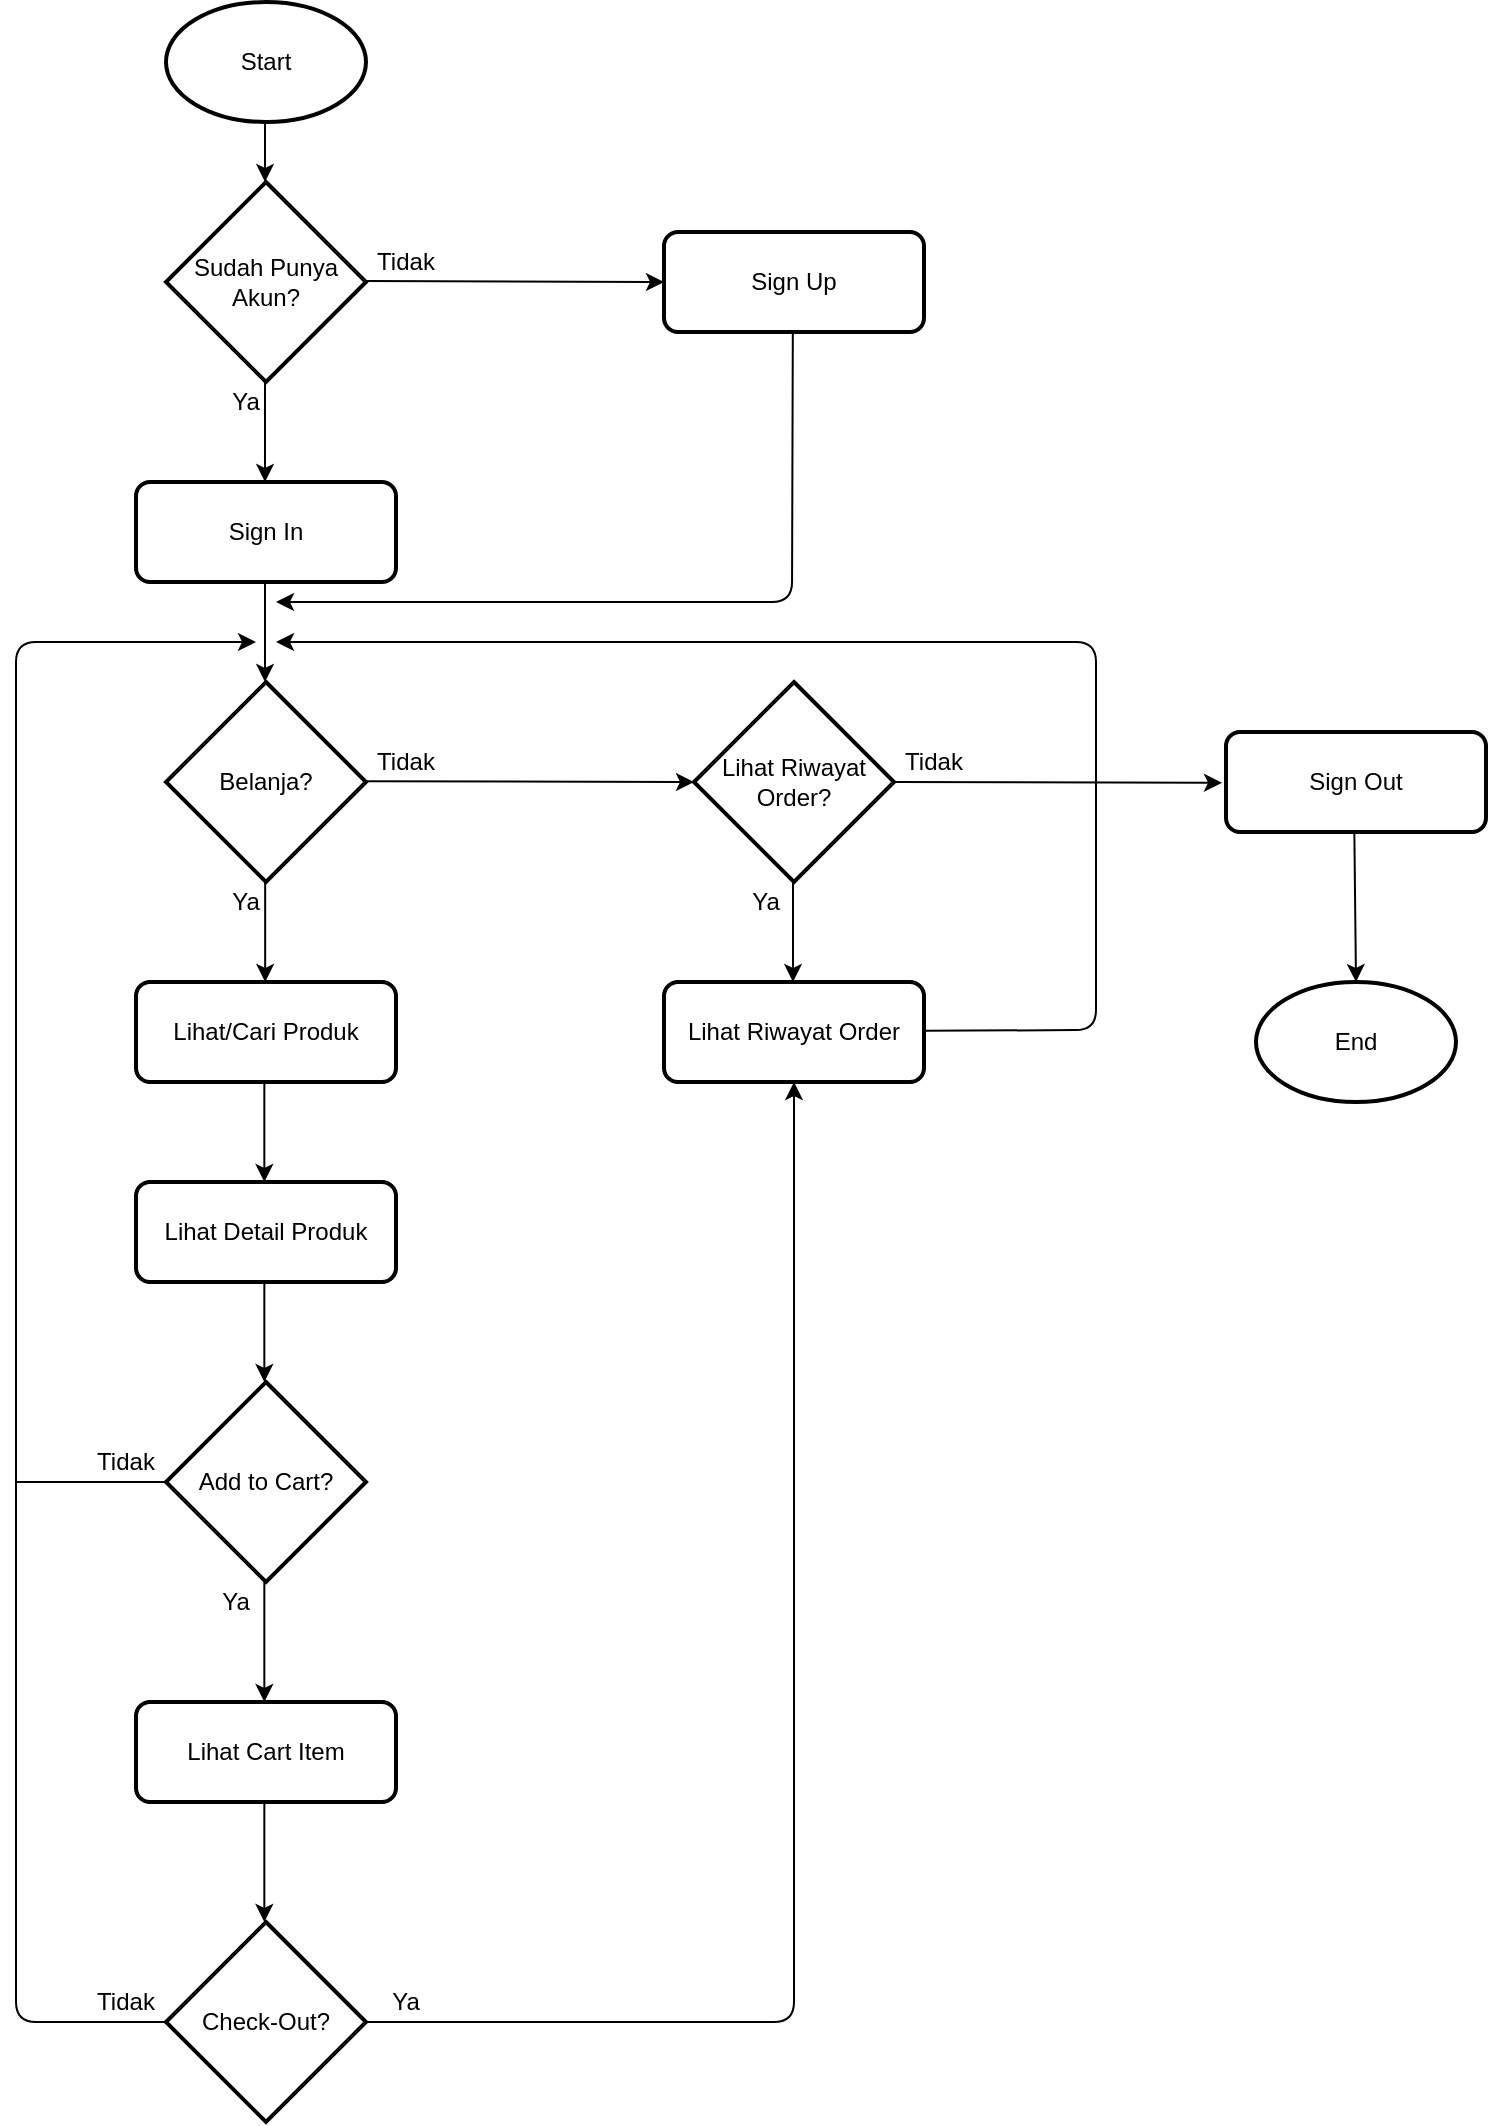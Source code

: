 <mxfile version="14.6.7" type="device" pages="3"><diagram id="52UI8LuDfZfaPLzpaove" name="Flow Client-Side"><mxGraphModel dx="1437" dy="803" grid="1" gridSize="10" guides="1" tooltips="1" connect="1" arrows="1" fold="1" page="1" pageScale="1" pageWidth="827" pageHeight="1169" math="0" shadow="0"><root><mxCell id="hZgIemzy5_HI3gVBsy_I-0"/><mxCell id="hZgIemzy5_HI3gVBsy_I-1" parent="hZgIemzy5_HI3gVBsy_I-0"/><mxCell id="FNafJH12a9QyyDMkoHZB-0" value="Start" style="strokeWidth=2;html=1;shape=mxgraph.flowchart.start_1;whiteSpace=wrap;" parent="hZgIemzy5_HI3gVBsy_I-1" vertex="1"><mxGeometry x="115" y="20" width="100" height="60" as="geometry"/></mxCell><mxCell id="FNafJH12a9QyyDMkoHZB-1" value="Sudah Punya Akun?" style="strokeWidth=2;html=1;shape=mxgraph.flowchart.decision;whiteSpace=wrap;" parent="hZgIemzy5_HI3gVBsy_I-1" vertex="1"><mxGeometry x="115" y="110" width="100" height="100" as="geometry"/></mxCell><mxCell id="FNafJH12a9QyyDMkoHZB-2" value="Sign In" style="rounded=1;whiteSpace=wrap;html=1;absoluteArcSize=1;arcSize=14;strokeWidth=2;" parent="hZgIemzy5_HI3gVBsy_I-1" vertex="1"><mxGeometry x="100" y="260" width="130" height="50" as="geometry"/></mxCell><mxCell id="FNafJH12a9QyyDMkoHZB-3" value="Sign Up" style="rounded=1;whiteSpace=wrap;html=1;absoluteArcSize=1;arcSize=14;strokeWidth=2;" parent="hZgIemzy5_HI3gVBsy_I-1" vertex="1"><mxGeometry x="364" y="135" width="130" height="50" as="geometry"/></mxCell><mxCell id="FNafJH12a9QyyDMkoHZB-4" value="Belanja?" style="strokeWidth=2;html=1;shape=mxgraph.flowchart.decision;whiteSpace=wrap;" parent="hZgIemzy5_HI3gVBsy_I-1" vertex="1"><mxGeometry x="115" y="360" width="100" height="100" as="geometry"/></mxCell><mxCell id="FNafJH12a9QyyDMkoHZB-5" value="Lihat Riwayat Order?" style="strokeWidth=2;html=1;shape=mxgraph.flowchart.decision;whiteSpace=wrap;" parent="hZgIemzy5_HI3gVBsy_I-1" vertex="1"><mxGeometry x="379" y="360" width="100" height="100" as="geometry"/></mxCell><mxCell id="FNafJH12a9QyyDMkoHZB-6" value="Lihat/Cari Produk" style="rounded=1;whiteSpace=wrap;html=1;absoluteArcSize=1;arcSize=14;strokeWidth=2;" parent="hZgIemzy5_HI3gVBsy_I-1" vertex="1"><mxGeometry x="100" y="510" width="130" height="50" as="geometry"/></mxCell><mxCell id="FNafJH12a9QyyDMkoHZB-7" value="Lihat Riwayat Order" style="rounded=1;whiteSpace=wrap;html=1;absoluteArcSize=1;arcSize=14;strokeWidth=2;" parent="hZgIemzy5_HI3gVBsy_I-1" vertex="1"><mxGeometry x="364" y="510" width="130" height="50" as="geometry"/></mxCell><mxCell id="FNafJH12a9QyyDMkoHZB-8" value="Sign Out" style="rounded=1;whiteSpace=wrap;html=1;absoluteArcSize=1;arcSize=14;strokeWidth=2;" parent="hZgIemzy5_HI3gVBsy_I-1" vertex="1"><mxGeometry x="645" y="385" width="130" height="50" as="geometry"/></mxCell><mxCell id="FNafJH12a9QyyDMkoHZB-9" value="Lihat Detail Produk" style="rounded=1;whiteSpace=wrap;html=1;absoluteArcSize=1;arcSize=14;strokeWidth=2;" parent="hZgIemzy5_HI3gVBsy_I-1" vertex="1"><mxGeometry x="100" y="610" width="130" height="50" as="geometry"/></mxCell><mxCell id="FNafJH12a9QyyDMkoHZB-11" value="Add to Cart?" style="strokeWidth=2;html=1;shape=mxgraph.flowchart.decision;whiteSpace=wrap;" parent="hZgIemzy5_HI3gVBsy_I-1" vertex="1"><mxGeometry x="115" y="710" width="100" height="100" as="geometry"/></mxCell><mxCell id="FNafJH12a9QyyDMkoHZB-12" value="" style="endArrow=classic;html=1;" parent="hZgIemzy5_HI3gVBsy_I-1" edge="1"><mxGeometry width="50" height="50" relative="1" as="geometry"><mxPoint x="164.5" y="80" as="sourcePoint"/><mxPoint x="164.5" y="110" as="targetPoint"/></mxGeometry></mxCell><mxCell id="FNafJH12a9QyyDMkoHZB-13" value="Ya" style="text;html=1;strokeColor=none;fillColor=none;align=center;verticalAlign=middle;whiteSpace=wrap;rounded=0;" parent="hZgIemzy5_HI3gVBsy_I-1" vertex="1"><mxGeometry x="135" y="210" width="40" height="20" as="geometry"/></mxCell><mxCell id="FNafJH12a9QyyDMkoHZB-15" value="" style="endArrow=classic;html=1;" parent="hZgIemzy5_HI3gVBsy_I-1" edge="1"><mxGeometry width="50" height="50" relative="1" as="geometry"><mxPoint x="164.5" y="210" as="sourcePoint"/><mxPoint x="164.5" y="260" as="targetPoint"/></mxGeometry></mxCell><mxCell id="FNafJH12a9QyyDMkoHZB-16" value="" style="endArrow=classic;html=1;entryX=0;entryY=0.5;entryDx=0;entryDy=0;" parent="hZgIemzy5_HI3gVBsy_I-1" target="FNafJH12a9QyyDMkoHZB-3" edge="1"><mxGeometry width="50" height="50" relative="1" as="geometry"><mxPoint x="215" y="159.5" as="sourcePoint"/><mxPoint x="275" y="159.5" as="targetPoint"/></mxGeometry></mxCell><mxCell id="FNafJH12a9QyyDMkoHZB-17" value="Tidak" style="text;html=1;strokeColor=none;fillColor=none;align=center;verticalAlign=middle;whiteSpace=wrap;rounded=0;" parent="hZgIemzy5_HI3gVBsy_I-1" vertex="1"><mxGeometry x="215" y="140" width="40" height="20" as="geometry"/></mxCell><mxCell id="FNafJH12a9QyyDMkoHZB-20" value="" style="endArrow=classic;html=1;" parent="hZgIemzy5_HI3gVBsy_I-1" edge="1"><mxGeometry width="50" height="50" relative="1" as="geometry"><mxPoint x="428.41" y="185" as="sourcePoint"/><mxPoint x="170" y="320" as="targetPoint"/><Array as="points"><mxPoint x="428" y="320"/></Array></mxGeometry></mxCell><mxCell id="FNafJH12a9QyyDMkoHZB-22" value="" style="endArrow=classic;html=1;" parent="hZgIemzy5_HI3gVBsy_I-1" edge="1"><mxGeometry width="50" height="50" relative="1" as="geometry"><mxPoint x="164.5" y="310" as="sourcePoint"/><mxPoint x="164.5" y="360" as="targetPoint"/></mxGeometry></mxCell><mxCell id="FNafJH12a9QyyDMkoHZB-23" value="" style="endArrow=classic;html=1;entryX=0;entryY=0.5;entryDx=0;entryDy=0;entryPerimeter=0;" parent="hZgIemzy5_HI3gVBsy_I-1" target="FNafJH12a9QyyDMkoHZB-5" edge="1"><mxGeometry width="50" height="50" relative="1" as="geometry"><mxPoint x="215" y="409.58" as="sourcePoint"/><mxPoint x="275" y="409.58" as="targetPoint"/></mxGeometry></mxCell><mxCell id="FNafJH12a9QyyDMkoHZB-24" value="" style="endArrow=classic;html=1;" parent="hZgIemzy5_HI3gVBsy_I-1" edge="1"><mxGeometry width="50" height="50" relative="1" as="geometry"><mxPoint x="164.58" y="460" as="sourcePoint"/><mxPoint x="164.58" y="510" as="targetPoint"/></mxGeometry></mxCell><mxCell id="FNafJH12a9QyyDMkoHZB-25" value="Ya" style="text;html=1;strokeColor=none;fillColor=none;align=center;verticalAlign=middle;whiteSpace=wrap;rounded=0;" parent="hZgIemzy5_HI3gVBsy_I-1" vertex="1"><mxGeometry x="135" y="460" width="40" height="20" as="geometry"/></mxCell><mxCell id="FNafJH12a9QyyDMkoHZB-26" value="Tidak" style="text;html=1;strokeColor=none;fillColor=none;align=center;verticalAlign=middle;whiteSpace=wrap;rounded=0;" parent="hZgIemzy5_HI3gVBsy_I-1" vertex="1"><mxGeometry x="215" y="390" width="40" height="20" as="geometry"/></mxCell><mxCell id="FNafJH12a9QyyDMkoHZB-28" value="" style="endArrow=classic;html=1;entryX=0;entryY=0.5;entryDx=0;entryDy=0;entryPerimeter=0;" parent="hZgIemzy5_HI3gVBsy_I-1" edge="1"><mxGeometry width="50" height="50" relative="1" as="geometry"><mxPoint x="479" y="410.0" as="sourcePoint"/><mxPoint x="643" y="410.42" as="targetPoint"/></mxGeometry></mxCell><mxCell id="FNafJH12a9QyyDMkoHZB-29" value="" style="endArrow=classic;html=1;" parent="hZgIemzy5_HI3gVBsy_I-1" edge="1"><mxGeometry width="50" height="50" relative="1" as="geometry"><mxPoint x="428.5" y="460" as="sourcePoint"/><mxPoint x="428.5" y="510" as="targetPoint"/></mxGeometry></mxCell><mxCell id="FNafJH12a9QyyDMkoHZB-30" value="Ya" style="text;html=1;strokeColor=none;fillColor=none;align=center;verticalAlign=middle;whiteSpace=wrap;rounded=0;" parent="hZgIemzy5_HI3gVBsy_I-1" vertex="1"><mxGeometry x="395" y="460" width="40" height="20" as="geometry"/></mxCell><mxCell id="FNafJH12a9QyyDMkoHZB-31" value="Tidak" style="text;html=1;strokeColor=none;fillColor=none;align=center;verticalAlign=middle;whiteSpace=wrap;rounded=0;" parent="hZgIemzy5_HI3gVBsy_I-1" vertex="1"><mxGeometry x="479" y="390" width="40" height="20" as="geometry"/></mxCell><mxCell id="FNafJH12a9QyyDMkoHZB-33" value="" style="endArrow=classic;html=1;" parent="hZgIemzy5_HI3gVBsy_I-1" edge="1"><mxGeometry width="50" height="50" relative="1" as="geometry"><mxPoint x="164.17" y="560" as="sourcePoint"/><mxPoint x="164.17" y="610" as="targetPoint"/></mxGeometry></mxCell><mxCell id="FNafJH12a9QyyDMkoHZB-34" value="" style="endArrow=classic;html=1;" parent="hZgIemzy5_HI3gVBsy_I-1" edge="1"><mxGeometry width="50" height="50" relative="1" as="geometry"><mxPoint x="164.17" y="660" as="sourcePoint"/><mxPoint x="164.17" y="710" as="targetPoint"/></mxGeometry></mxCell><mxCell id="FNafJH12a9QyyDMkoHZB-37" value="" style="endArrow=classic;html=1;" parent="hZgIemzy5_HI3gVBsy_I-1" edge="1"><mxGeometry width="50" height="50" relative="1" as="geometry"><mxPoint x="494" y="534.41" as="sourcePoint"/><mxPoint x="170" y="340" as="targetPoint"/><Array as="points"><mxPoint x="580" y="534"/><mxPoint x="580" y="340"/></Array></mxGeometry></mxCell><mxCell id="FNafJH12a9QyyDMkoHZB-41" value="Tidak" style="text;html=1;strokeColor=none;fillColor=none;align=center;verticalAlign=middle;whiteSpace=wrap;rounded=0;" parent="hZgIemzy5_HI3gVBsy_I-1" vertex="1"><mxGeometry x="75" y="740" width="40" height="20" as="geometry"/></mxCell><mxCell id="FNafJH12a9QyyDMkoHZB-50" value="" style="endArrow=classic;html=1;exitX=0;exitY=0.5;exitDx=0;exitDy=0;exitPerimeter=0;" parent="hZgIemzy5_HI3gVBsy_I-1" source="FNafJH12a9QyyDMkoHZB-56" edge="1"><mxGeometry width="50" height="50" relative="1" as="geometry"><mxPoint x="110" y="760" as="sourcePoint"/><mxPoint x="160" y="340" as="targetPoint"/><Array as="points"><mxPoint x="40" y="1030"/><mxPoint x="40" y="340"/></Array></mxGeometry></mxCell><mxCell id="FNafJH12a9QyyDMkoHZB-51" value="" style="endArrow=classic;html=1;" parent="hZgIemzy5_HI3gVBsy_I-1" edge="1"><mxGeometry width="50" height="50" relative="1" as="geometry"><mxPoint x="164.17" y="810" as="sourcePoint"/><mxPoint x="164.17" y="870" as="targetPoint"/></mxGeometry></mxCell><mxCell id="FNafJH12a9QyyDMkoHZB-52" value="Lihat Cart Item" style="rounded=1;whiteSpace=wrap;html=1;absoluteArcSize=1;arcSize=14;strokeWidth=2;" parent="hZgIemzy5_HI3gVBsy_I-1" vertex="1"><mxGeometry x="100" y="870" width="130" height="50" as="geometry"/></mxCell><mxCell id="FNafJH12a9QyyDMkoHZB-53" value="Ya" style="text;html=1;strokeColor=none;fillColor=none;align=center;verticalAlign=middle;whiteSpace=wrap;rounded=0;" parent="hZgIemzy5_HI3gVBsy_I-1" vertex="1"><mxGeometry x="130" y="810" width="40" height="20" as="geometry"/></mxCell><mxCell id="FNafJH12a9QyyDMkoHZB-56" value="Check-Out?" style="strokeWidth=2;html=1;shape=mxgraph.flowchart.decision;whiteSpace=wrap;" parent="hZgIemzy5_HI3gVBsy_I-1" vertex="1"><mxGeometry x="115" y="980" width="100" height="100" as="geometry"/></mxCell><mxCell id="FNafJH12a9QyyDMkoHZB-57" value="" style="endArrow=classic;html=1;" parent="hZgIemzy5_HI3gVBsy_I-1" edge="1"><mxGeometry width="50" height="50" relative="1" as="geometry"><mxPoint x="164.17" y="920.0" as="sourcePoint"/><mxPoint x="164.17" y="980.0" as="targetPoint"/></mxGeometry></mxCell><mxCell id="FNafJH12a9QyyDMkoHZB-59" value="" style="endArrow=none;html=1;" parent="hZgIemzy5_HI3gVBsy_I-1" edge="1"><mxGeometry width="50" height="50" relative="1" as="geometry"><mxPoint x="40" y="760" as="sourcePoint"/><mxPoint x="115" y="760" as="targetPoint"/></mxGeometry></mxCell><mxCell id="FNafJH12a9QyyDMkoHZB-60" value="Tidak" style="text;html=1;strokeColor=none;fillColor=none;align=center;verticalAlign=middle;whiteSpace=wrap;rounded=0;" parent="hZgIemzy5_HI3gVBsy_I-1" vertex="1"><mxGeometry x="75" y="1010" width="40" height="20" as="geometry"/></mxCell><mxCell id="FNafJH12a9QyyDMkoHZB-61" value="" style="endArrow=classic;html=1;entryX=0.5;entryY=1;entryDx=0;entryDy=0;" parent="hZgIemzy5_HI3gVBsy_I-1" target="FNafJH12a9QyyDMkoHZB-7" edge="1"><mxGeometry width="50" height="50" relative="1" as="geometry"><mxPoint x="215" y="1030" as="sourcePoint"/><mxPoint x="710" y="1030" as="targetPoint"/><Array as="points"><mxPoint x="429" y="1030"/></Array></mxGeometry></mxCell><mxCell id="FNafJH12a9QyyDMkoHZB-62" value="Ya" style="text;html=1;strokeColor=none;fillColor=none;align=center;verticalAlign=middle;whiteSpace=wrap;rounded=0;" parent="hZgIemzy5_HI3gVBsy_I-1" vertex="1"><mxGeometry x="215" y="1010" width="40" height="20" as="geometry"/></mxCell><mxCell id="bkKfjKQKY4PSpqMI1vLi-0" value="End" style="strokeWidth=2;html=1;shape=mxgraph.flowchart.start_1;whiteSpace=wrap;" parent="hZgIemzy5_HI3gVBsy_I-1" vertex="1"><mxGeometry x="660" y="510" width="100" height="60" as="geometry"/></mxCell><mxCell id="bkKfjKQKY4PSpqMI1vLi-1" value="" style="endArrow=classic;html=1;entryX=0.5;entryY=0;entryDx=0;entryDy=0;entryPerimeter=0;" parent="hZgIemzy5_HI3gVBsy_I-1" target="bkKfjKQKY4PSpqMI1vLi-0" edge="1"><mxGeometry width="50" height="50" relative="1" as="geometry"><mxPoint x="709.17" y="435" as="sourcePoint"/><mxPoint x="709.17" y="485" as="targetPoint"/></mxGeometry></mxCell></root></mxGraphModel></diagram><diagram id="YGA8YciYrYD4RO3T5GDk" name="Flow Admin-Side"><mxGraphModel dx="1483" dy="829" grid="1" gridSize="10" guides="1" tooltips="1" connect="1" arrows="1" fold="1" page="1" pageScale="1" pageWidth="827" pageHeight="1169" math="0" shadow="0"><root><mxCell id="NArUpX6bmRY4_k9SDaYH-0"/><mxCell id="NArUpX6bmRY4_k9SDaYH-1" parent="NArUpX6bmRY4_k9SDaYH-0"/><mxCell id="Z8guJ-mG1oAMElBtLzYN-0" value="Start" style="strokeWidth=2;html=1;shape=mxgraph.flowchart.start_1;whiteSpace=wrap;" vertex="1" parent="NArUpX6bmRY4_k9SDaYH-1"><mxGeometry x="110" y="20" width="100" height="60" as="geometry"/></mxCell><mxCell id="Z8guJ-mG1oAMElBtLzYN-1" value="Page" style="strokeWidth=2;html=1;shape=mxgraph.flowchart.decision;whiteSpace=wrap;" vertex="1" parent="NArUpX6bmRY4_k9SDaYH-1"><mxGeometry x="110" y="250" width="100" height="100" as="geometry"/></mxCell><mxCell id="VA48z-obErC76xnx7aSf-0" value="Manage" style="rounded=1;whiteSpace=wrap;html=1;absoluteArcSize=1;arcSize=14;strokeWidth=2;" vertex="1" parent="NArUpX6bmRY4_k9SDaYH-1"><mxGeometry x="95" y="410" width="130" height="50" as="geometry"/></mxCell><mxCell id="VA48z-obErC76xnx7aSf-1" value="Dashboard" style="rounded=1;whiteSpace=wrap;html=1;absoluteArcSize=1;arcSize=14;strokeWidth=2;" vertex="1" parent="NArUpX6bmRY4_k9SDaYH-1"><mxGeometry x="95" y="140" width="130" height="50" as="geometry"/></mxCell><mxCell id="VA48z-obErC76xnx7aSf-2" value="" style="endArrow=classic;html=1;" edge="1" parent="NArUpX6bmRY4_k9SDaYH-1"><mxGeometry width="50" height="50" relative="1" as="geometry"><mxPoint x="159.5" y="80" as="sourcePoint"/><mxPoint x="159.5" y="140" as="targetPoint"/></mxGeometry></mxCell><mxCell id="VA48z-obErC76xnx7aSf-4" value="" style="endArrow=classic;html=1;" edge="1" parent="NArUpX6bmRY4_k9SDaYH-1"><mxGeometry width="50" height="50" relative="1" as="geometry"><mxPoint x="159.5" y="350" as="sourcePoint"/><mxPoint x="159.5" y="410" as="targetPoint"/></mxGeometry></mxCell><mxCell id="VA48z-obErC76xnx7aSf-5" value="Monitor :&lt;br&gt;User,&lt;br&gt;Brand,&lt;br&gt;Produk,&lt;br&gt;Order" style="rounded=1;whiteSpace=wrap;html=1;absoluteArcSize=1;arcSize=14;strokeWidth=2;" vertex="1" parent="NArUpX6bmRY4_k9SDaYH-1"><mxGeometry x="300" y="125" width="170" height="80" as="geometry"/></mxCell><mxCell id="VA48z-obErC76xnx7aSf-6" value="" style="endArrow=classic;html=1;entryX=0;entryY=0.5;entryDx=0;entryDy=0;" edge="1" parent="NArUpX6bmRY4_k9SDaYH-1" target="VA48z-obErC76xnx7aSf-5"><mxGeometry width="50" height="50" relative="1" as="geometry"><mxPoint x="225" y="164.5" as="sourcePoint"/><mxPoint x="275" y="164.5" as="targetPoint"/></mxGeometry></mxCell><mxCell id="VA48z-obErC76xnx7aSf-10" value="Produk" style="rounded=1;whiteSpace=wrap;html=1;absoluteArcSize=1;arcSize=14;strokeWidth=2;" vertex="1" parent="NArUpX6bmRY4_k9SDaYH-1"><mxGeometry x="309" y="535" width="130" height="50" as="geometry"/></mxCell><mxCell id="VA48z-obErC76xnx7aSf-11" value="Tambah?" style="rhombus;whiteSpace=wrap;html=1;" vertex="1" parent="NArUpX6bmRY4_k9SDaYH-1"><mxGeometry x="334" y="395" width="80" height="80" as="geometry"/></mxCell><mxCell id="VA48z-obErC76xnx7aSf-12" value="Brand" style="rounded=1;whiteSpace=wrap;html=1;absoluteArcSize=1;arcSize=14;strokeWidth=2;" vertex="1" parent="NArUpX6bmRY4_k9SDaYH-1"><mxGeometry x="510" y="410" width="130" height="50" as="geometry"/></mxCell><mxCell id="VA48z-obErC76xnx7aSf-13" value="" style="endArrow=classic;html=1;entryX=0;entryY=0.5;entryDx=0;entryDy=0;" edge="1" parent="NArUpX6bmRY4_k9SDaYH-1" target="VA48z-obErC76xnx7aSf-11"><mxGeometry width="50" height="50" relative="1" as="geometry"><mxPoint x="225" y="434.5" as="sourcePoint"/><mxPoint x="330" y="435" as="targetPoint"/></mxGeometry></mxCell><mxCell id="VA48z-obErC76xnx7aSf-14" value="" style="endArrow=classic;html=1;entryX=0;entryY=0.5;entryDx=0;entryDy=0;" edge="1" parent="NArUpX6bmRY4_k9SDaYH-1" target="VA48z-obErC76xnx7aSf-12"><mxGeometry width="50" height="50" relative="1" as="geometry"><mxPoint x="414.0" y="434.5" as="sourcePoint"/><mxPoint x="493" y="435.5" as="targetPoint"/></mxGeometry></mxCell><mxCell id="VA48z-obErC76xnx7aSf-15" value="" style="endArrow=classic;html=1;" edge="1" parent="NArUpX6bmRY4_k9SDaYH-1"><mxGeometry width="50" height="50" relative="1" as="geometry"><mxPoint x="373.5" y="475" as="sourcePoint"/><mxPoint x="373.5" y="535" as="targetPoint"/></mxGeometry></mxCell><mxCell id="TZ3FrCHyANp8wbHE4HF_-0" value="" style="endArrow=classic;html=1;" edge="1" parent="NArUpX6bmRY4_k9SDaYH-1"><mxGeometry width="50" height="50" relative="1" as="geometry"><mxPoint x="574.5" y="410" as="sourcePoint"/><mxPoint x="160" y="380" as="targetPoint"/><Array as="points"><mxPoint x="575" y="380"/></Array></mxGeometry></mxCell><mxCell id="TZ3FrCHyANp8wbHE4HF_-1" value="" style="endArrow=classic;html=1;" edge="1" parent="NArUpX6bmRY4_k9SDaYH-1"><mxGeometry width="50" height="50" relative="1" as="geometry"><mxPoint x="373.5" y="585" as="sourcePoint"/><mxPoint x="160" y="380" as="targetPoint"/><Array as="points"><mxPoint x="374" y="610"/><mxPoint x="80" y="610"/><mxPoint x="80" y="380"/></Array></mxGeometry></mxCell><mxCell id="TZ3FrCHyANp8wbHE4HF_-2" value="End" style="strokeWidth=2;html=1;shape=mxgraph.flowchart.start_1;whiteSpace=wrap;" vertex="1" parent="NArUpX6bmRY4_k9SDaYH-1"><mxGeometry x="690" y="270" width="100" height="60" as="geometry"/></mxCell><mxCell id="TZ3FrCHyANp8wbHE4HF_-3" value="" style="endArrow=classic;html=1;entryX=0;entryY=0.5;entryDx=0;entryDy=0;entryPerimeter=0;" edge="1" parent="NArUpX6bmRY4_k9SDaYH-1" target="TZ3FrCHyANp8wbHE4HF_-2"><mxGeometry width="50" height="50" relative="1" as="geometry"><mxPoint x="210" y="299.5" as="sourcePoint"/><mxPoint x="270" y="299.5" as="targetPoint"/></mxGeometry></mxCell><mxCell id="TZ3FrCHyANp8wbHE4HF_-4" value="" style="endArrow=classic;html=1;entryX=0;entryY=0.5;entryDx=0;entryDy=0;entryPerimeter=0;" edge="1" parent="NArUpX6bmRY4_k9SDaYH-1" target="Z8guJ-mG1oAMElBtLzYN-1"><mxGeometry width="50" height="50" relative="1" as="geometry"><mxPoint x="159.5" y="460" as="sourcePoint"/><mxPoint x="40" y="250" as="targetPoint"/><Array as="points"><mxPoint x="160" y="480"/><mxPoint x="40" y="480"/><mxPoint x="40" y="300"/></Array></mxGeometry></mxCell><mxCell id="HPUJLRkJZH7FoIbB9IVr-0" value="" style="endArrow=classic;startArrow=classic;html=1;exitX=0.5;exitY=0;exitDx=0;exitDy=0;exitPerimeter=0;" edge="1" parent="NArUpX6bmRY4_k9SDaYH-1" source="Z8guJ-mG1oAMElBtLzYN-1"><mxGeometry width="50" height="50" relative="1" as="geometry"><mxPoint x="159.5" y="240" as="sourcePoint"/><mxPoint x="159.5" y="190" as="targetPoint"/></mxGeometry></mxCell></root></mxGraphModel></diagram><diagram id="cztu2z-_U51SJz3YjzcG" name="Data Flow Program"><mxGraphModel dx="862" dy="482" grid="1" gridSize="10" guides="1" tooltips="1" connect="1" arrows="1" fold="1" page="1" pageScale="1" pageWidth="827" pageHeight="1169" math="0" shadow="0"><root><mxCell id="IFunx1pGRhLlbRDMfRcq-0"/><mxCell id="IFunx1pGRhLlbRDMfRcq-1" parent="IFunx1pGRhLlbRDMfRcq-0"/><mxCell id="S6rJ6YeWOAEfqesttd7h-1" value="CloudFireStore(DB)" style="strokeWidth=2;html=1;shape=mxgraph.flowchart.database;whiteSpace=wrap;fontSize=20;" parent="IFunx1pGRhLlbRDMfRcq-1" vertex="1"><mxGeometry x="550" y="480" width="180" height="195" as="geometry"/></mxCell><mxCell id="S6rJ6YeWOAEfqesttd7h-5" value="" style="rounded=1;whiteSpace=wrap;html=1;absoluteArcSize=1;arcSize=14;strokeWidth=2;" parent="IFunx1pGRhLlbRDMfRcq-1" vertex="1"><mxGeometry x="70" y="110" width="130" height="280" as="geometry"/></mxCell><mxCell id="S6rJ6YeWOAEfqesttd7h-29" value="UI Object Data" style="rounded=1;whiteSpace=wrap;html=1;absoluteArcSize=1;arcSize=14;strokeWidth=2;fontSize=15;" parent="IFunx1pGRhLlbRDMfRcq-1" vertex="1"><mxGeometry x="85" y="150" width="105" height="220" as="geometry"/></mxCell><mxCell id="S6rJ6YeWOAEfqesttd7h-30" value="Lets Shop App" style="text;html=1;strokeColor=none;fillColor=none;align=center;verticalAlign=middle;whiteSpace=wrap;rounded=0;fontSize=15;" parent="IFunx1pGRhLlbRDMfRcq-1" vertex="1"><mxGeometry x="82.5" y="120" width="97.5" height="20" as="geometry"/></mxCell><mxCell id="S6rJ6YeWOAEfqesttd7h-39" value="Services" style="rounded=1;whiteSpace=wrap;html=1;absoluteArcSize=1;arcSize=14;strokeWidth=2;fontSize=20;" parent="IFunx1pGRhLlbRDMfRcq-1" vertex="1"><mxGeometry x="580" y="200" width="100" height="100" as="geometry"/></mxCell><mxCell id="S6rJ6YeWOAEfqesttd7h-40" value="Models" style="rounded=1;whiteSpace=wrap;html=1;absoluteArcSize=1;arcSize=14;strokeWidth=2;fontSize=20;" parent="IFunx1pGRhLlbRDMfRcq-1" vertex="1"><mxGeometry x="290" y="290" width="100" height="100" as="geometry"/></mxCell><mxCell id="S6rJ6YeWOAEfqesttd7h-41" value="Provider" style="rounded=1;whiteSpace=wrap;html=1;absoluteArcSize=1;arcSize=14;strokeWidth=2;fontSize=20;" parent="IFunx1pGRhLlbRDMfRcq-1" vertex="1"><mxGeometry x="290" y="110" width="100" height="100" as="geometry"/></mxCell><mxCell id="S6rJ6YeWOAEfqesttd7h-43" value="" style="endArrow=none;dashed=1;html=1;dashPattern=1 3;strokeWidth=2;" parent="IFunx1pGRhLlbRDMfRcq-1" edge="1"><mxGeometry width="50" height="50" relative="1" as="geometry"><mxPoint x="40" y="440" as="sourcePoint"/><mxPoint x="40" y="40" as="targetPoint"/></mxGeometry></mxCell><mxCell id="S6rJ6YeWOAEfqesttd7h-44" value="" style="endArrow=none;dashed=1;html=1;dashPattern=1 3;strokeWidth=2;" parent="IFunx1pGRhLlbRDMfRcq-1" edge="1"><mxGeometry width="50" height="50" relative="1" as="geometry"><mxPoint x="40" y="440" as="sourcePoint"/><mxPoint x="810" y="440" as="targetPoint"/></mxGeometry></mxCell><mxCell id="S6rJ6YeWOAEfqesttd7h-47" value="" style="rounded=1;whiteSpace=wrap;html=1;absoluteArcSize=1;arcSize=14;strokeWidth=2;" parent="IFunx1pGRhLlbRDMfRcq-1" vertex="1"><mxGeometry x="70" y="780" width="130" height="280" as="geometry"/></mxCell><mxCell id="S6rJ6YeWOAEfqesttd7h-48" value="UI Object Data" style="rounded=1;whiteSpace=wrap;html=1;absoluteArcSize=1;arcSize=14;strokeWidth=2;fontSize=15;" parent="IFunx1pGRhLlbRDMfRcq-1" vertex="1"><mxGeometry x="82.5" y="820" width="105" height="220" as="geometry"/></mxCell><mxCell id="S6rJ6YeWOAEfqesttd7h-49" value="Services" style="rounded=1;whiteSpace=wrap;html=1;absoluteArcSize=1;arcSize=14;strokeWidth=2;fontSize=20;" parent="IFunx1pGRhLlbRDMfRcq-1" vertex="1"><mxGeometry x="590" y="870" width="100" height="100" as="geometry"/></mxCell><mxCell id="S6rJ6YeWOAEfqesttd7h-51" value="Provider" style="rounded=1;whiteSpace=wrap;html=1;absoluteArcSize=1;arcSize=14;strokeWidth=2;fontSize=20;" parent="IFunx1pGRhLlbRDMfRcq-1" vertex="1"><mxGeometry x="290" y="870" width="100" height="100" as="geometry"/></mxCell><mxCell id="S6rJ6YeWOAEfqesttd7h-54" value="Lest Shop Admin App" style="text;html=1;strokeColor=none;fillColor=none;align=center;verticalAlign=middle;whiteSpace=wrap;rounded=0;fontSize=15;" parent="IFunx1pGRhLlbRDMfRcq-1" vertex="1"><mxGeometry x="77.5" y="790" width="120" height="20" as="geometry"/></mxCell><mxCell id="S6rJ6YeWOAEfqesttd7h-56" value="" style="endArrow=none;dashed=1;html=1;dashPattern=1 3;strokeWidth=2;" parent="IFunx1pGRhLlbRDMfRcq-1" edge="1"><mxGeometry width="50" height="50" relative="1" as="geometry"><mxPoint x="40" y="40" as="sourcePoint"/><mxPoint x="810" y="40" as="targetPoint"/></mxGeometry></mxCell><mxCell id="S6rJ6YeWOAEfqesttd7h-57" value="" style="endArrow=none;dashed=1;html=1;dashPattern=1 3;strokeWidth=2;" parent="IFunx1pGRhLlbRDMfRcq-1" edge="1"><mxGeometry width="50" height="50" relative="1" as="geometry"><mxPoint x="810" y="440" as="sourcePoint"/><mxPoint x="810" y="40" as="targetPoint"/></mxGeometry></mxCell><mxCell id="S6rJ6YeWOAEfqesttd7h-58" value="Client-Side" style="text;html=1;strokeColor=none;fillColor=none;align=center;verticalAlign=middle;whiteSpace=wrap;rounded=0;fontSize=28;" parent="IFunx1pGRhLlbRDMfRcq-1" vertex="1"><mxGeometry x="39" y="40" width="151" height="60" as="geometry"/></mxCell><mxCell id="S6rJ6YeWOAEfqesttd7h-59" value="" style="endArrow=none;dashed=1;html=1;dashPattern=1 3;strokeWidth=2;" parent="IFunx1pGRhLlbRDMfRcq-1" edge="1"><mxGeometry width="50" height="50" relative="1" as="geometry"><mxPoint x="40" y="1119.29" as="sourcePoint"/><mxPoint x="40" y="719.29" as="targetPoint"/></mxGeometry></mxCell><mxCell id="S6rJ6YeWOAEfqesttd7h-60" value="" style="endArrow=none;dashed=1;html=1;dashPattern=1 3;strokeWidth=2;" parent="IFunx1pGRhLlbRDMfRcq-1" edge="1"><mxGeometry width="50" height="50" relative="1" as="geometry"><mxPoint x="40" y="1119.29" as="sourcePoint"/><mxPoint x="810" y="1119.29" as="targetPoint"/></mxGeometry></mxCell><mxCell id="S6rJ6YeWOAEfqesttd7h-61" value="" style="endArrow=none;dashed=1;html=1;dashPattern=1 3;strokeWidth=2;" parent="IFunx1pGRhLlbRDMfRcq-1" edge="1"><mxGeometry width="50" height="50" relative="1" as="geometry"><mxPoint x="40" y="719.29" as="sourcePoint"/><mxPoint x="810" y="719.29" as="targetPoint"/></mxGeometry></mxCell><mxCell id="S6rJ6YeWOAEfqesttd7h-62" value="" style="endArrow=none;dashed=1;html=1;dashPattern=1 3;strokeWidth=2;" parent="IFunx1pGRhLlbRDMfRcq-1" edge="1"><mxGeometry width="50" height="50" relative="1" as="geometry"><mxPoint x="810" y="1119.29" as="sourcePoint"/><mxPoint x="810" y="719.29" as="targetPoint"/></mxGeometry></mxCell><mxCell id="S6rJ6YeWOAEfqesttd7h-63" value="Admin-Side" style="text;html=1;strokeColor=none;fillColor=none;align=center;verticalAlign=middle;whiteSpace=wrap;rounded=0;fontSize=28;" parent="IFunx1pGRhLlbRDMfRcq-1" vertex="1"><mxGeometry x="39" y="719.29" width="151" height="60" as="geometry"/></mxCell><mxCell id="S6rJ6YeWOAEfqesttd7h-64" value="" style="endArrow=classic;html=1;fontSize=28;exitX=0.5;exitY=0;exitDx=0;exitDy=0;entryX=0.5;entryY=1;entryDx=0;entryDy=0;entryPerimeter=0;" parent="IFunx1pGRhLlbRDMfRcq-1" source="S6rJ6YeWOAEfqesttd7h-49" target="S6rJ6YeWOAEfqesttd7h-1" edge="1"><mxGeometry width="50" height="50" relative="1" as="geometry"><mxPoint x="650" y="860" as="sourcePoint"/><mxPoint x="650" y="670" as="targetPoint"/></mxGeometry></mxCell><mxCell id="S6rJ6YeWOAEfqesttd7h-65" value="" style="endArrow=classic;html=1;fontSize=28;exitX=0.433;exitY=0.999;exitDx=0;exitDy=0;exitPerimeter=0;entryX=0.38;entryY=-0.002;entryDx=0;entryDy=0;entryPerimeter=0;" parent="IFunx1pGRhLlbRDMfRcq-1" source="S6rJ6YeWOAEfqesttd7h-1" target="S6rJ6YeWOAEfqesttd7h-49" edge="1"><mxGeometry width="50" height="50" relative="1" as="geometry"><mxPoint x="629" y="680" as="sourcePoint"/><mxPoint x="629.29" y="870" as="targetPoint"/></mxGeometry></mxCell><mxCell id="S6rJ6YeWOAEfqesttd7h-66" value="" style="endArrow=classic;html=1;fontSize=28;entryX=0.551;entryY=0.998;entryDx=0;entryDy=0;entryPerimeter=0;" parent="IFunx1pGRhLlbRDMfRcq-1" target="S6rJ6YeWOAEfqesttd7h-39" edge="1"><mxGeometry width="50" height="50" relative="1" as="geometry"><mxPoint x="635" y="478" as="sourcePoint"/><mxPoint x="640" y="310" as="targetPoint"/></mxGeometry></mxCell><mxCell id="S6rJ6YeWOAEfqesttd7h-67" value="" style="endArrow=classic;html=1;fontSize=28;exitX=0.445;exitY=1.01;exitDx=0;exitDy=0;exitPerimeter=0;entryX=0.418;entryY=-0.005;entryDx=0;entryDy=0;entryPerimeter=0;" parent="IFunx1pGRhLlbRDMfRcq-1" source="S6rJ6YeWOAEfqesttd7h-39" target="S6rJ6YeWOAEfqesttd7h-1" edge="1"><mxGeometry width="50" height="50" relative="1" as="geometry"><mxPoint x="619" y="304" as="sourcePoint"/><mxPoint x="618.93" y="480" as="targetPoint"/></mxGeometry></mxCell><mxCell id="S6rJ6YeWOAEfqesttd7h-69" value="" style="endArrow=none;html=1;fontSize=28;" parent="IFunx1pGRhLlbRDMfRcq-1" edge="1"><mxGeometry width="50" height="50" relative="1" as="geometry"><mxPoint x="580" y="230" as="sourcePoint"/><mxPoint x="543" y="230" as="targetPoint"/></mxGeometry></mxCell><mxCell id="S6rJ6YeWOAEfqesttd7h-74" value="" style="endArrow=classic;html=1;fontSize=28;entryX=0.597;entryY=0.008;entryDx=0;entryDy=0;entryPerimeter=0;exitX=0.602;exitY=0.992;exitDx=0;exitDy=0;exitPerimeter=0;" parent="IFunx1pGRhLlbRDMfRcq-1" source="S6rJ6YeWOAEfqesttd7h-41" target="S6rJ6YeWOAEfqesttd7h-40" edge="1"><mxGeometry width="50" height="50" relative="1" as="geometry"><mxPoint x="350" y="220" as="sourcePoint"/><mxPoint x="350" y="276.25" as="targetPoint"/></mxGeometry></mxCell><mxCell id="S6rJ6YeWOAEfqesttd7h-75" value="" style="endArrow=classic;html=1;fontSize=28;exitX=0.404;exitY=-0.023;exitDx=0;exitDy=0;exitPerimeter=0;" parent="IFunx1pGRhLlbRDMfRcq-1" source="S6rJ6YeWOAEfqesttd7h-40" edge="1"><mxGeometry width="50" height="50" relative="1" as="geometry"><mxPoint x="330" y="280" as="sourcePoint"/><mxPoint x="330" y="210" as="targetPoint"/></mxGeometry></mxCell><mxCell id="S6rJ6YeWOAEfqesttd7h-76" value="" style="endArrow=classic;html=1;fontSize=28;entryX=1.004;entryY=0.322;entryDx=0;entryDy=0;entryPerimeter=0;" parent="IFunx1pGRhLlbRDMfRcq-1" target="S6rJ6YeWOAEfqesttd7h-40" edge="1"><mxGeometry width="50" height="50" relative="1" as="geometry"><mxPoint x="540" y="322" as="sourcePoint"/><mxPoint x="394" y="323" as="targetPoint"/></mxGeometry></mxCell><mxCell id="S6rJ6YeWOAEfqesttd7h-77" value="" style="endArrow=none;html=1;fontSize=28;" parent="IFunx1pGRhLlbRDMfRcq-1" edge="1"><mxGeometry width="50" height="50" relative="1" as="geometry"><mxPoint x="540" y="320" as="sourcePoint"/><mxPoint x="540" y="230" as="targetPoint"/></mxGeometry></mxCell><mxCell id="S6rJ6YeWOAEfqesttd7h-78" value="" style="endArrow=none;html=1;fontSize=28;entryX=0;entryY=0.5;entryDx=0;entryDy=0;" parent="IFunx1pGRhLlbRDMfRcq-1" target="S6rJ6YeWOAEfqesttd7h-41" edge="1"><mxGeometry width="50" height="50" relative="1" as="geometry"><mxPoint x="250" y="159.58" as="sourcePoint"/><mxPoint x="280" y="159.58" as="targetPoint"/></mxGeometry></mxCell><mxCell id="S6rJ6YeWOAEfqesttd7h-79" value="" style="endArrow=none;html=1;fontSize=28;" parent="IFunx1pGRhLlbRDMfRcq-1" edge="1"><mxGeometry width="50" height="50" relative="1" as="geometry"><mxPoint x="250" y="160.0" as="sourcePoint"/><mxPoint x="250" y="140" as="targetPoint"/></mxGeometry></mxCell><mxCell id="S6rJ6YeWOAEfqesttd7h-80" value="" style="endArrow=classic;html=1;fontSize=28;entryX=0.992;entryY=0.108;entryDx=0;entryDy=0;entryPerimeter=0;" parent="IFunx1pGRhLlbRDMfRcq-1" target="S6rJ6YeWOAEfqesttd7h-5" edge="1"><mxGeometry width="50" height="50" relative="1" as="geometry"><mxPoint x="250" y="140" as="sourcePoint"/><mxPoint x="220" y="140" as="targetPoint"/></mxGeometry></mxCell><mxCell id="S6rJ6YeWOAEfqesttd7h-94" value="" style="endArrow=none;html=1;fontSize=28;" parent="IFunx1pGRhLlbRDMfRcq-1" edge="1"><mxGeometry width="50" height="50" relative="1" as="geometry"><mxPoint x="390" y="150" as="sourcePoint"/><mxPoint x="630" y="150" as="targetPoint"/></mxGeometry></mxCell><mxCell id="S6rJ6YeWOAEfqesttd7h-95" value="" style="endArrow=classic;html=1;fontSize=28;entryX=0.5;entryY=0;entryDx=0;entryDy=0;" parent="IFunx1pGRhLlbRDMfRcq-1" target="S6rJ6YeWOAEfqesttd7h-39" edge="1"><mxGeometry width="50" height="50" relative="1" as="geometry"><mxPoint x="629.5" y="150" as="sourcePoint"/><mxPoint x="629.5" y="190" as="targetPoint"/></mxGeometry></mxCell><mxCell id="S6rJ6YeWOAEfqesttd7h-96" value="" style="endArrow=none;html=1;fontSize=28;" parent="IFunx1pGRhLlbRDMfRcq-1" edge="1"><mxGeometry width="50" height="50" relative="1" as="geometry"><mxPoint x="630" y="1080" as="sourcePoint"/><mxPoint x="630" y="970" as="targetPoint"/></mxGeometry></mxCell><mxCell id="S6rJ6YeWOAEfqesttd7h-97" value="" style="endArrow=none;html=1;fontSize=28;" parent="IFunx1pGRhLlbRDMfRcq-1" edge="1"><mxGeometry width="50" height="50" relative="1" as="geometry"><mxPoint x="160" y="1080" as="sourcePoint"/><mxPoint x="630" y="1080" as="targetPoint"/></mxGeometry></mxCell><mxCell id="S6rJ6YeWOAEfqesttd7h-98" value="" style="endArrow=classic;html=1;fontSize=28;" parent="IFunx1pGRhLlbRDMfRcq-1" edge="1"><mxGeometry width="50" height="50" relative="1" as="geometry"><mxPoint x="160" y="1080" as="sourcePoint"/><mxPoint x="160" y="1040" as="targetPoint"/></mxGeometry></mxCell><mxCell id="S6rJ6YeWOAEfqesttd7h-99" value="" style="endArrow=none;html=1;fontSize=28;" parent="IFunx1pGRhLlbRDMfRcq-1" edge="1"><mxGeometry width="50" height="50" relative="1" as="geometry"><mxPoint x="150" y="1090" as="sourcePoint"/><mxPoint x="150" y="1040" as="targetPoint"/></mxGeometry></mxCell><mxCell id="S6rJ6YeWOAEfqesttd7h-100" value="" style="endArrow=none;html=1;fontSize=28;" parent="IFunx1pGRhLlbRDMfRcq-1" edge="1"><mxGeometry width="50" height="50" relative="1" as="geometry"><mxPoint x="150" y="1090" as="sourcePoint"/><mxPoint x="640" y="1090" as="targetPoint"/></mxGeometry></mxCell><mxCell id="S6rJ6YeWOAEfqesttd7h-101" value="" style="endArrow=classic;html=1;fontSize=28;entryX=0.5;entryY=1;entryDx=0;entryDy=0;" parent="IFunx1pGRhLlbRDMfRcq-1" target="S6rJ6YeWOAEfqesttd7h-49" edge="1"><mxGeometry width="50" height="50" relative="1" as="geometry"><mxPoint x="640" y="1090" as="sourcePoint"/><mxPoint x="690" y="1040" as="targetPoint"/></mxGeometry></mxCell><mxCell id="S6rJ6YeWOAEfqesttd7h-102" value="" style="endArrow=classic;html=1;fontSize=28;" parent="IFunx1pGRhLlbRDMfRcq-1" edge="1"><mxGeometry width="50" height="50" relative="1" as="geometry"><mxPoint x="340" y="800" as="sourcePoint"/><mxPoint x="200" y="799.58" as="targetPoint"/></mxGeometry></mxCell><mxCell id="S6rJ6YeWOAEfqesttd7h-103" value="" style="endArrow=none;html=1;fontSize=28;" parent="IFunx1pGRhLlbRDMfRcq-1" edge="1"><mxGeometry width="50" height="50" relative="1" as="geometry"><mxPoint x="340" y="870" as="sourcePoint"/><mxPoint x="340" y="800" as="targetPoint"/></mxGeometry></mxCell><mxCell id="UFDKsmzVdo2-OTWOb3Zp-0" value="" style="endArrow=none;html=1;" parent="IFunx1pGRhLlbRDMfRcq-1" edge="1"><mxGeometry width="50" height="50" relative="1" as="geometry"><mxPoint x="200" y="129.29" as="sourcePoint"/><mxPoint x="260" y="129" as="targetPoint"/></mxGeometry></mxCell><mxCell id="UFDKsmzVdo2-OTWOb3Zp-2" value="" style="endArrow=none;html=1;" parent="IFunx1pGRhLlbRDMfRcq-1" edge="1"><mxGeometry width="50" height="50" relative="1" as="geometry"><mxPoint x="260" y="150" as="sourcePoint"/><mxPoint x="260" y="130" as="targetPoint"/></mxGeometry></mxCell><mxCell id="UFDKsmzVdo2-OTWOb3Zp-3" value="" style="endArrow=classic;html=1;" parent="IFunx1pGRhLlbRDMfRcq-1" edge="1"><mxGeometry width="50" height="50" relative="1" as="geometry"><mxPoint x="260" y="150" as="sourcePoint"/><mxPoint x="290" y="150" as="targetPoint"/></mxGeometry></mxCell></root></mxGraphModel></diagram></mxfile>